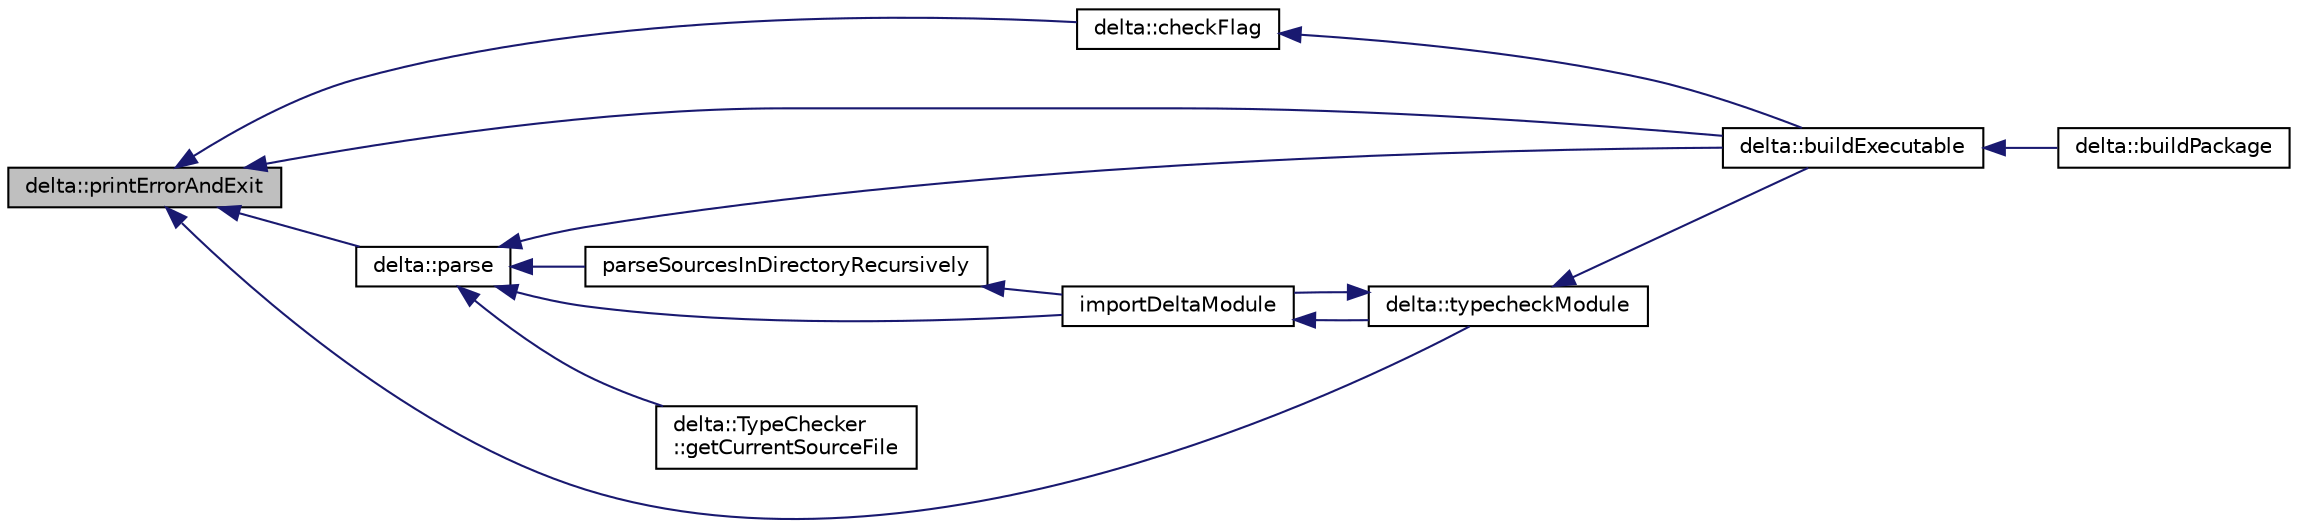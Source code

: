 digraph "delta::printErrorAndExit"
{
  edge [fontname="Helvetica",fontsize="10",labelfontname="Helvetica",labelfontsize="10"];
  node [fontname="Helvetica",fontsize="10",shape=record];
  rankdir="LR";
  Node124 [label="delta::printErrorAndExit",height=0.2,width=0.4,color="black", fillcolor="grey75", style="filled", fontcolor="black"];
  Node124 -> Node125 [dir="back",color="midnightblue",fontsize="10",style="solid",fontname="Helvetica"];
  Node125 [label="delta::checkFlag",height=0.2,width=0.4,color="black", fillcolor="white", style="filled",URL="$namespacedelta.html#a1e6b30b7e3dd1a2a15650544b8c24cf5",tooltip="If args contains flag, removes it and returns true, otherwise returns false. "];
  Node125 -> Node126 [dir="back",color="midnightblue",fontsize="10",style="solid",fontname="Helvetica"];
  Node126 [label="delta::buildExecutable",height=0.2,width=0.4,color="black", fillcolor="white", style="filled",URL="$namespacedelta.html#aea63e33d3ee2ff18ad7c1fefd8bbeca2"];
  Node126 -> Node127 [dir="back",color="midnightblue",fontsize="10",style="solid",fontname="Helvetica"];
  Node127 [label="delta::buildPackage",height=0.2,width=0.4,color="black", fillcolor="white", style="filled",URL="$namespacedelta.html#a608f3203f47e224f518306b184b5cf60"];
  Node124 -> Node126 [dir="back",color="midnightblue",fontsize="10",style="solid",fontname="Helvetica"];
  Node124 -> Node128 [dir="back",color="midnightblue",fontsize="10",style="solid",fontname="Helvetica"];
  Node128 [label="delta::parse",height=0.2,width=0.4,color="black", fillcolor="white", style="filled",URL="$namespacedelta.html#a9c4f4d520b300cb9e9505201fbf99796"];
  Node128 -> Node126 [dir="back",color="midnightblue",fontsize="10",style="solid",fontname="Helvetica"];
  Node128 -> Node129 [dir="back",color="midnightblue",fontsize="10",style="solid",fontname="Helvetica"];
  Node129 [label="parseSourcesInDirectoryRecursively",height=0.2,width=0.4,color="black", fillcolor="white", style="filled",URL="$typecheck_8cpp.html#ad78c0a3cc04fd53b05a8531935d58d81"];
  Node129 -> Node130 [dir="back",color="midnightblue",fontsize="10",style="solid",fontname="Helvetica"];
  Node130 [label="importDeltaModule",height=0.2,width=0.4,color="black", fillcolor="white", style="filled",URL="$typecheck_8cpp.html#ab417bb720a37330c53ef816b9d61711c"];
  Node130 -> Node131 [dir="back",color="midnightblue",fontsize="10",style="solid",fontname="Helvetica"];
  Node131 [label="delta::typecheckModule",height=0.2,width=0.4,color="black", fillcolor="white", style="filled",URL="$namespacedelta.html#a640468ebe486aee02501f76f96781f90"];
  Node131 -> Node126 [dir="back",color="midnightblue",fontsize="10",style="solid",fontname="Helvetica"];
  Node131 -> Node130 [dir="back",color="midnightblue",fontsize="10",style="solid",fontname="Helvetica"];
  Node128 -> Node130 [dir="back",color="midnightblue",fontsize="10",style="solid",fontname="Helvetica"];
  Node128 -> Node132 [dir="back",color="midnightblue",fontsize="10",style="solid",fontname="Helvetica"];
  Node132 [label="delta::TypeChecker\l::getCurrentSourceFile",height=0.2,width=0.4,color="black", fillcolor="white", style="filled",URL="$classdelta_1_1_type_checker.html#a61722628430b459b27473211eeaa40c6"];
  Node124 -> Node131 [dir="back",color="midnightblue",fontsize="10",style="solid",fontname="Helvetica"];
}
